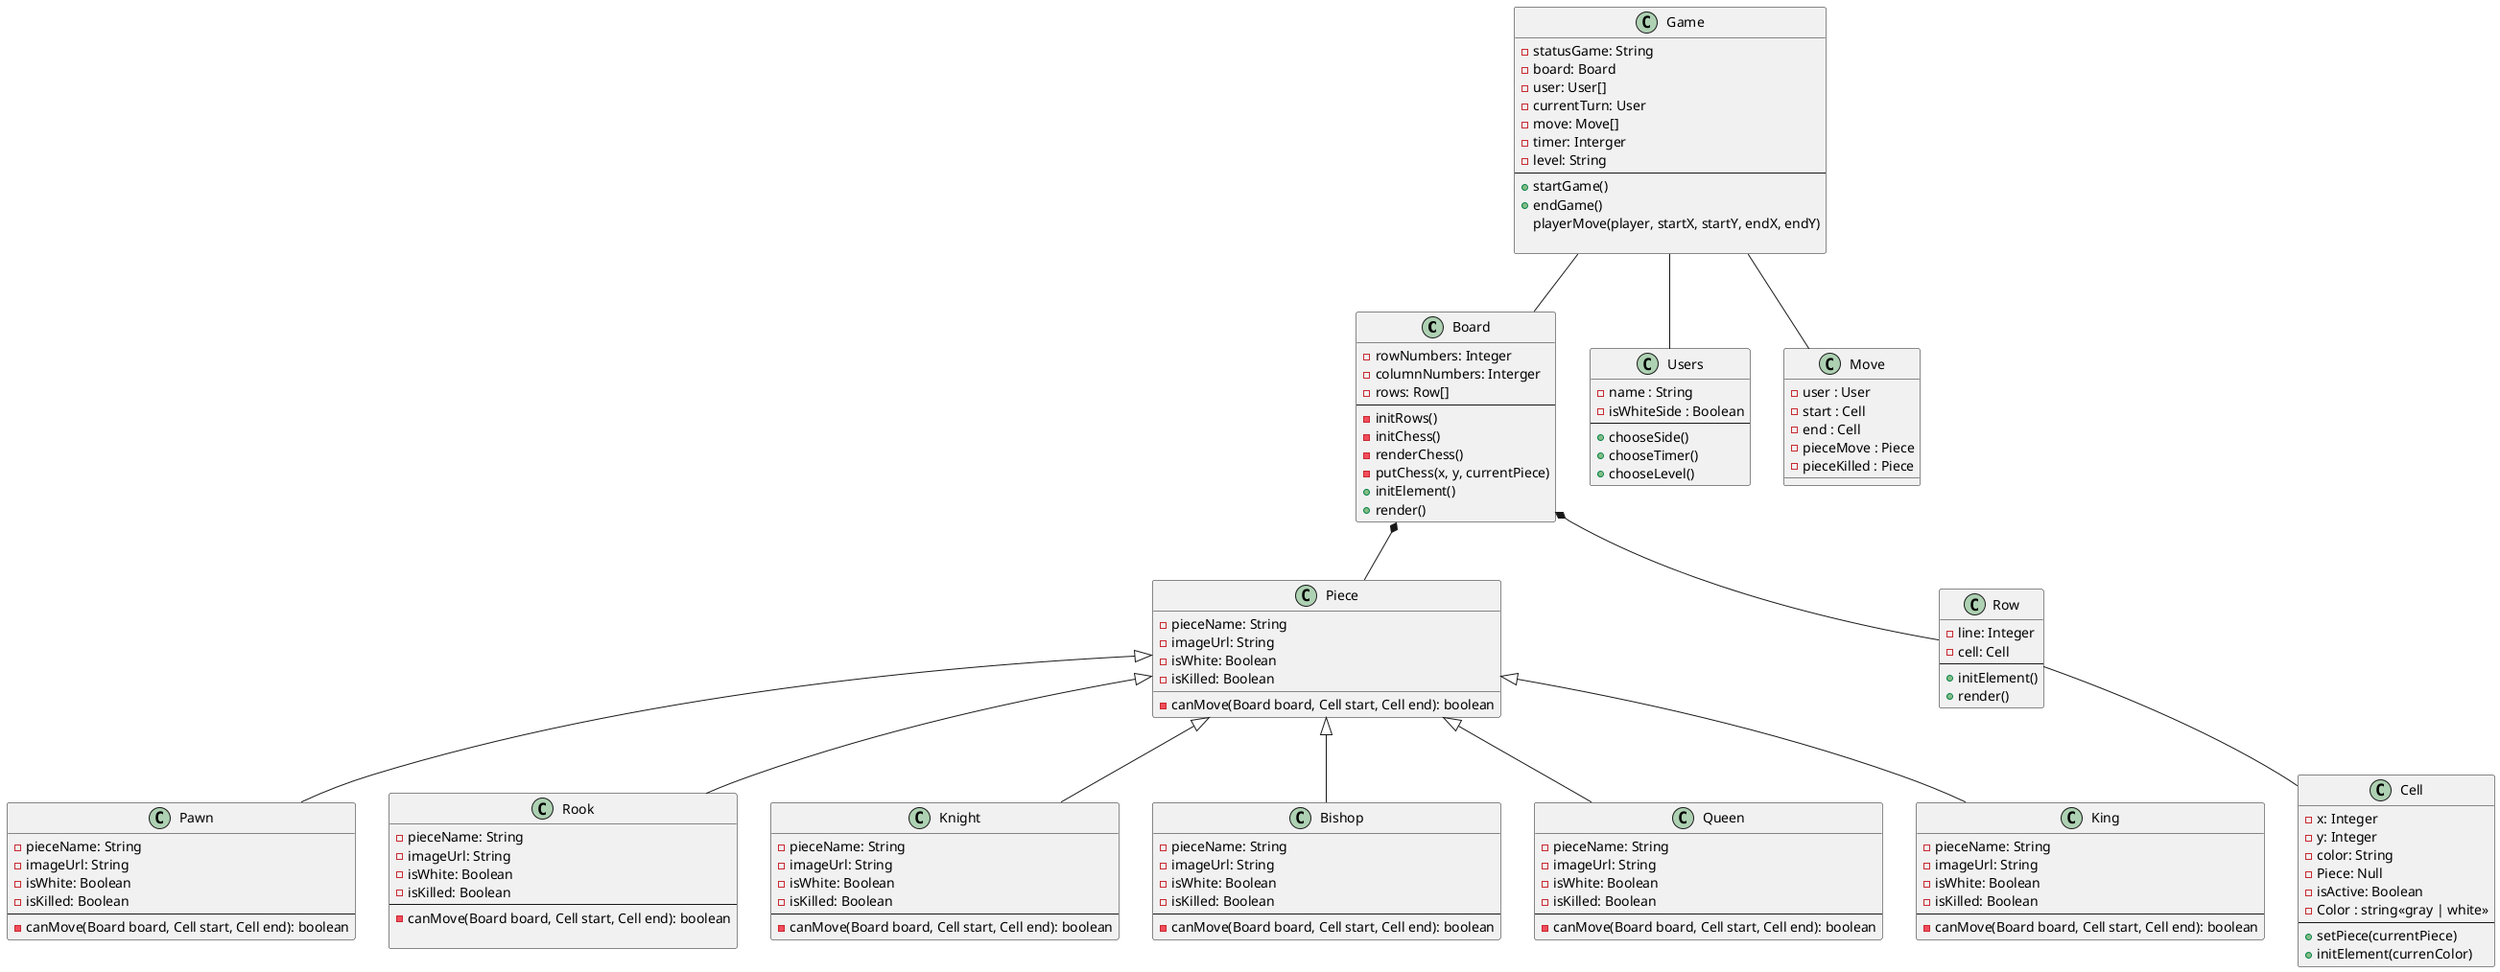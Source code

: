 @startuml chess

class Board {
 -rowNumbers: Integer
 -columnNumbers: Interger
 -rows: Row[]
 ---
 -initRows()
 -initChess()
 -renderChess()
 -putChess(x, y, currentPiece)
 +initElement()
 +render()
}

class Cell {
 -x: Integer
 -y: Integer
 -color: String
 -Piece: Null
 -isActive: Boolean
 -Color : string<<gray | white>>
 ---
 +setPiece(currentPiece)
 +initElement(currenColor)
}

class Piece {
 -pieceName: String
 -imageUrl: String
 -isWhite: Boolean
 -isKilled: Boolean
 -canMove(Board board, Cell start, Cell end): boolean
}

class Users {
  -name : String
  -isWhiteSide : Boolean
  ---
  +chooseSide()
  +chooseTimer()
  +chooseLevel()
}


class Move {
 -user : User
 -start : Cell
 -end : Cell
 -pieceMove : Piece
 -pieceKilled : Piece

}

class Game {
 -statusGame: String
 -board: Board
 -user: User[]
 -currentTurn: User
 -move: Move[]
 -timer: Interger
 -level: String
 ---
 +startGame()
 +endGame()
 playerMove(player, startX, startY, endX, endY)

}

class Row {
 -line: Integer
 -cell: Cell
 ---
 +initElement()
 +render()
}

class Pawn {
 -pieceName: String
 -imageUrl: String
 -isWhite: Boolean
 -isKilled: Boolean
 ---
 -canMove(Board board, Cell start, Cell end): boolean
}

class Rook {
 -pieceName: String
 -imageUrl: String
 -isWhite: Boolean
 -isKilled: Boolean
 ---
 -canMove(Board board, Cell start, Cell end): boolean

}

class Knight {
 -pieceName: String
 -imageUrl: String
 -isWhite: Boolean
 -isKilled: Boolean
---
 -canMove(Board board, Cell start, Cell end): boolean
}

class Bishop {
 -pieceName: String
 -imageUrl: String
 -isWhite: Boolean
 -isKilled: Boolean
 ---
 -canMove(Board board, Cell start, Cell end): boolean
}

class Queen {
 -pieceName: String
 -imageUrl: String
 -isWhite: Boolean
 -isKilled: Boolean
 ---
 -canMove(Board board, Cell start, Cell end): boolean
}

class King {
 -pieceName: String
 -imageUrl: String
 -isWhite: Boolean
 -isKilled: Boolean
 ---
 -canMove(Board board, Cell start, Cell end): boolean
}

Game -- Board
Game-- Users
Game -- Move

Row-- Cell

Board *-- Row
Board *--Piece

Piece <|-- Pawn
Piece <|-- Rook
Piece <|-- Knight
Piece <|-- Bishop
Piece <|-- Queen
Piece <|-- King


@enduml